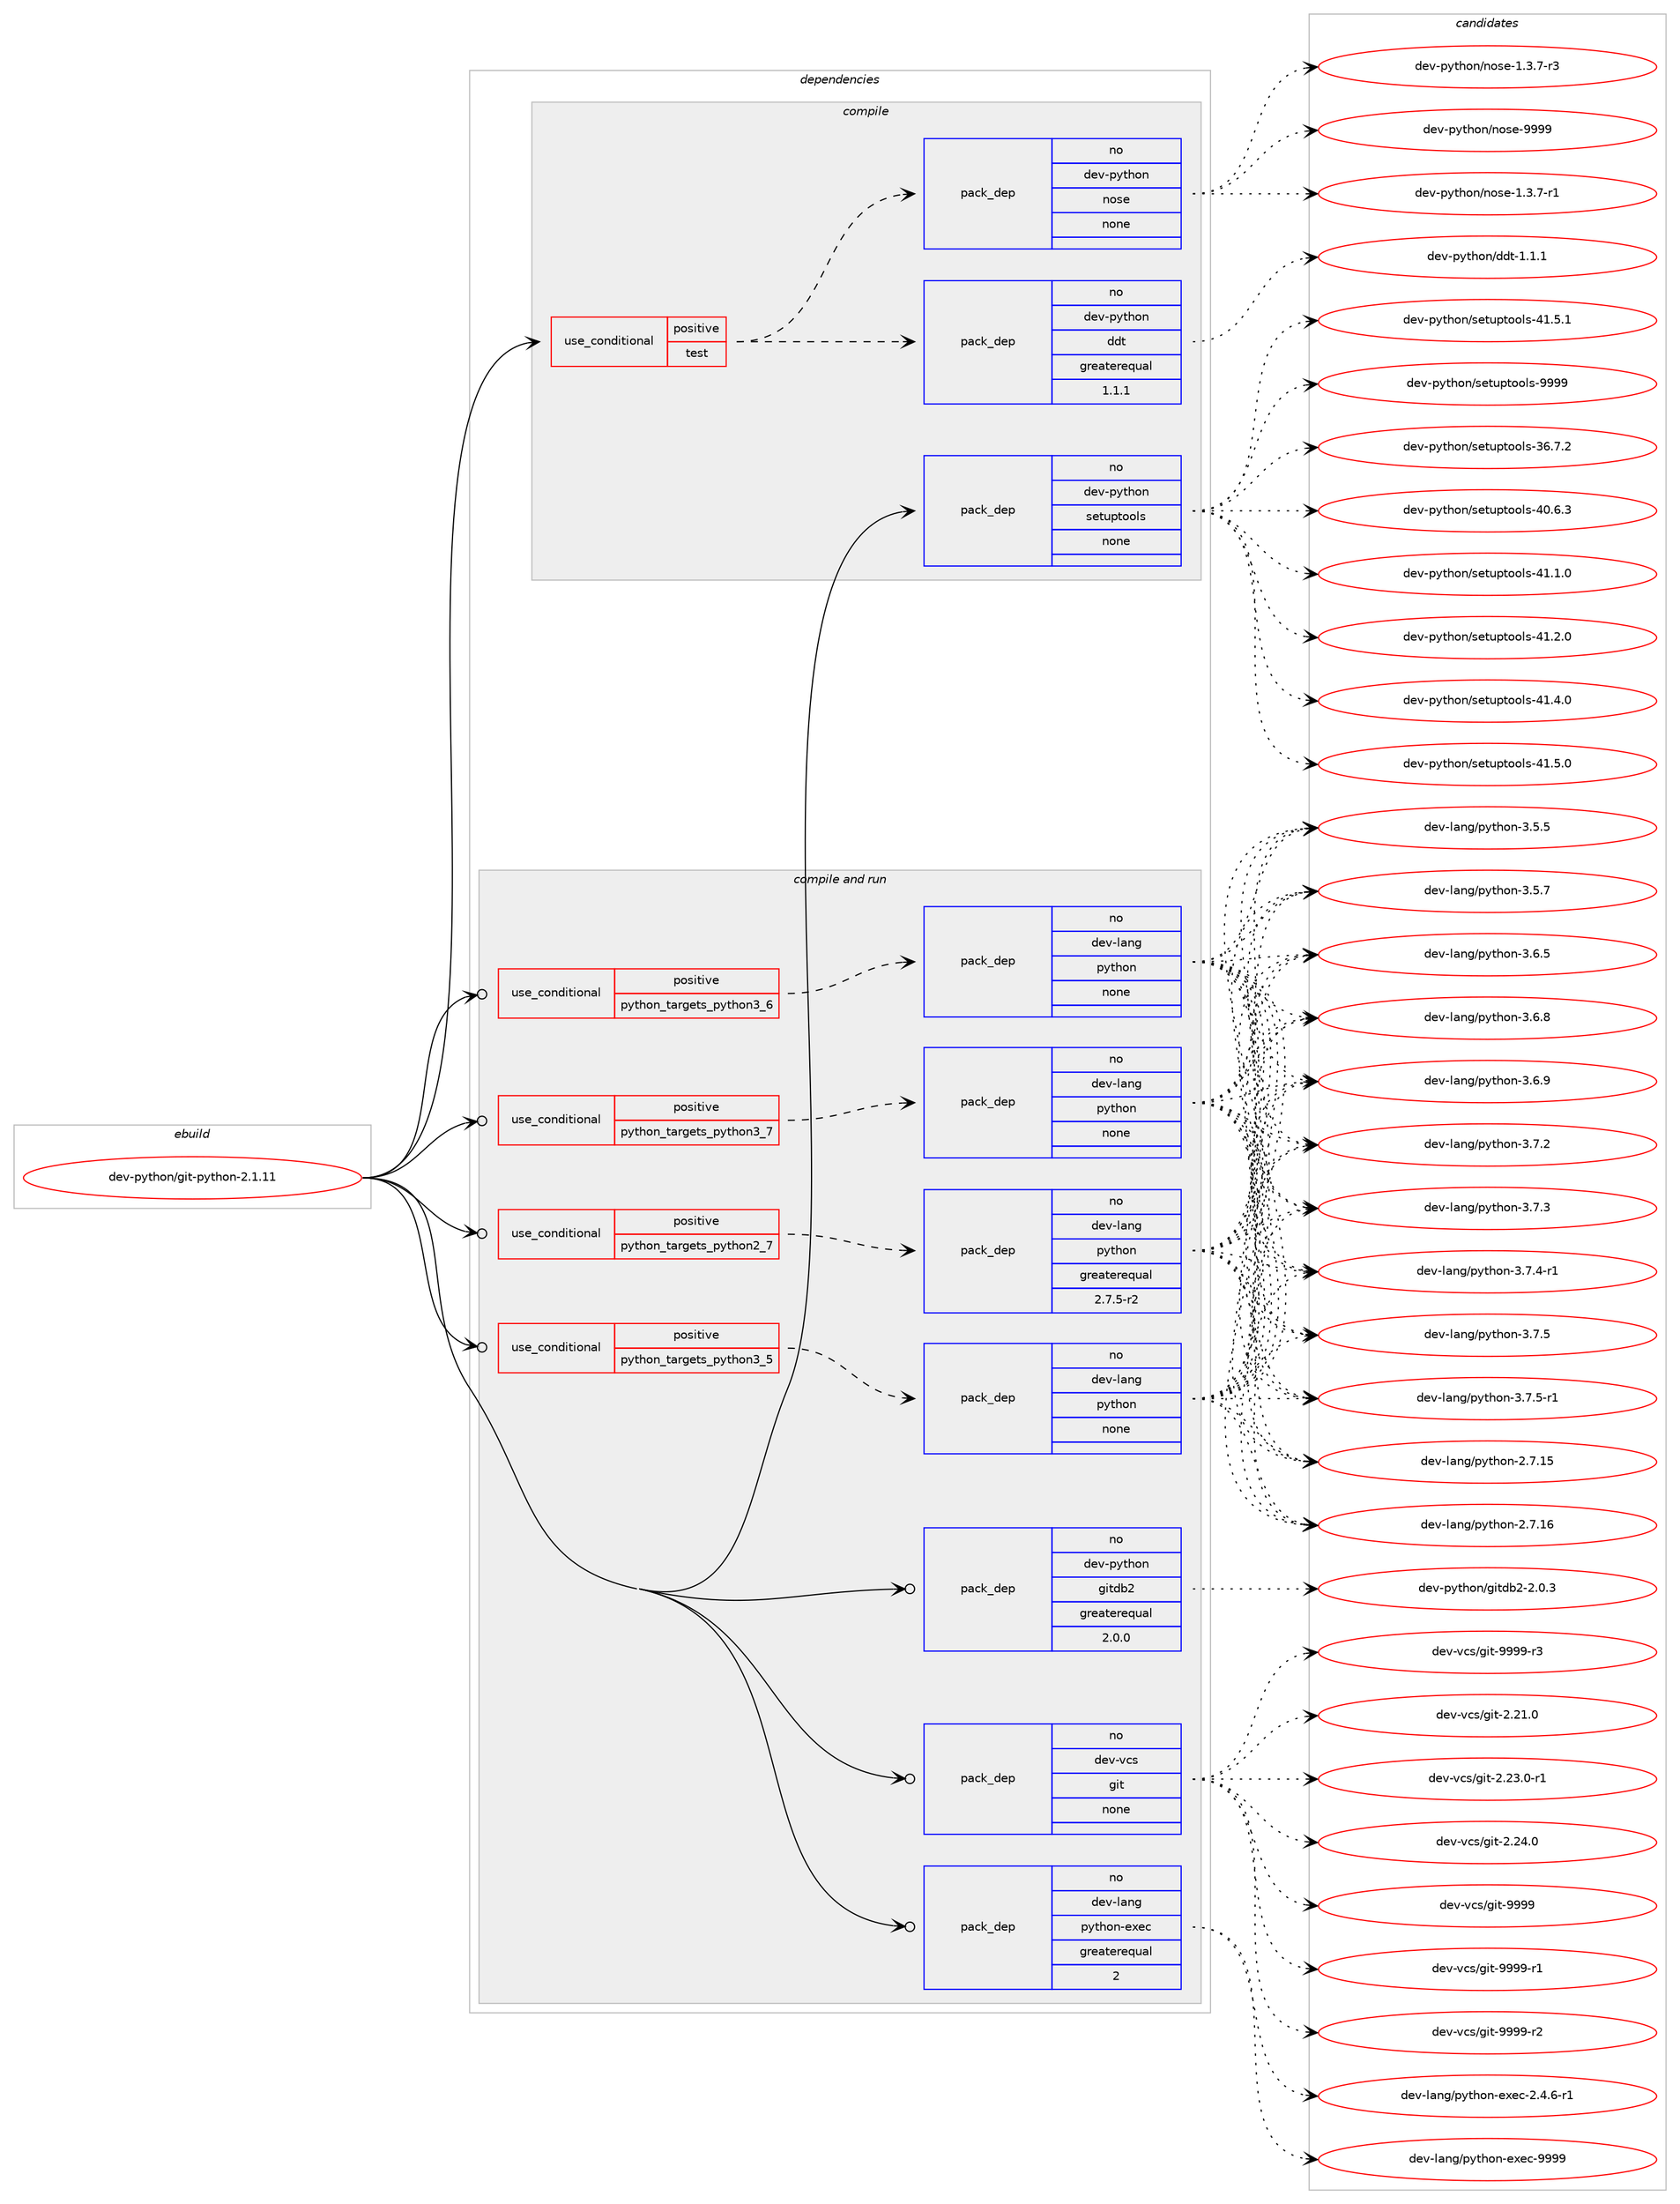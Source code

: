 digraph prolog {

# *************
# Graph options
# *************

newrank=true;
concentrate=true;
compound=true;
graph [rankdir=LR,fontname=Helvetica,fontsize=10,ranksep=1.5];#, ranksep=2.5, nodesep=0.2];
edge  [arrowhead=vee];
node  [fontname=Helvetica,fontsize=10];

# **********
# The ebuild
# **********

subgraph cluster_leftcol {
color=gray;
rank=same;
label=<<i>ebuild</i>>;
id [label="dev-python/git-python-2.1.11", color=red, width=4, href="../dev-python/git-python-2.1.11.svg"];
}

# ****************
# The dependencies
# ****************

subgraph cluster_midcol {
color=gray;
label=<<i>dependencies</i>>;
subgraph cluster_compile {
fillcolor="#eeeeee";
style=filled;
label=<<i>compile</i>>;
subgraph cond140012 {
dependency606635 [label=<<TABLE BORDER="0" CELLBORDER="1" CELLSPACING="0" CELLPADDING="4"><TR><TD ROWSPAN="3" CELLPADDING="10">use_conditional</TD></TR><TR><TD>positive</TD></TR><TR><TD>test</TD></TR></TABLE>>, shape=none, color=red];
subgraph pack454826 {
dependency606636 [label=<<TABLE BORDER="0" CELLBORDER="1" CELLSPACING="0" CELLPADDING="4" WIDTH="220"><TR><TD ROWSPAN="6" CELLPADDING="30">pack_dep</TD></TR><TR><TD WIDTH="110">no</TD></TR><TR><TD>dev-python</TD></TR><TR><TD>ddt</TD></TR><TR><TD>greaterequal</TD></TR><TR><TD>1.1.1</TD></TR></TABLE>>, shape=none, color=blue];
}
dependency606635:e -> dependency606636:w [weight=20,style="dashed",arrowhead="vee"];
subgraph pack454827 {
dependency606637 [label=<<TABLE BORDER="0" CELLBORDER="1" CELLSPACING="0" CELLPADDING="4" WIDTH="220"><TR><TD ROWSPAN="6" CELLPADDING="30">pack_dep</TD></TR><TR><TD WIDTH="110">no</TD></TR><TR><TD>dev-python</TD></TR><TR><TD>nose</TD></TR><TR><TD>none</TD></TR><TR><TD></TD></TR></TABLE>>, shape=none, color=blue];
}
dependency606635:e -> dependency606637:w [weight=20,style="dashed",arrowhead="vee"];
}
id:e -> dependency606635:w [weight=20,style="solid",arrowhead="vee"];
subgraph pack454828 {
dependency606638 [label=<<TABLE BORDER="0" CELLBORDER="1" CELLSPACING="0" CELLPADDING="4" WIDTH="220"><TR><TD ROWSPAN="6" CELLPADDING="30">pack_dep</TD></TR><TR><TD WIDTH="110">no</TD></TR><TR><TD>dev-python</TD></TR><TR><TD>setuptools</TD></TR><TR><TD>none</TD></TR><TR><TD></TD></TR></TABLE>>, shape=none, color=blue];
}
id:e -> dependency606638:w [weight=20,style="solid",arrowhead="vee"];
}
subgraph cluster_compileandrun {
fillcolor="#eeeeee";
style=filled;
label=<<i>compile and run</i>>;
subgraph cond140013 {
dependency606639 [label=<<TABLE BORDER="0" CELLBORDER="1" CELLSPACING="0" CELLPADDING="4"><TR><TD ROWSPAN="3" CELLPADDING="10">use_conditional</TD></TR><TR><TD>positive</TD></TR><TR><TD>python_targets_python2_7</TD></TR></TABLE>>, shape=none, color=red];
subgraph pack454829 {
dependency606640 [label=<<TABLE BORDER="0" CELLBORDER="1" CELLSPACING="0" CELLPADDING="4" WIDTH="220"><TR><TD ROWSPAN="6" CELLPADDING="30">pack_dep</TD></TR><TR><TD WIDTH="110">no</TD></TR><TR><TD>dev-lang</TD></TR><TR><TD>python</TD></TR><TR><TD>greaterequal</TD></TR><TR><TD>2.7.5-r2</TD></TR></TABLE>>, shape=none, color=blue];
}
dependency606639:e -> dependency606640:w [weight=20,style="dashed",arrowhead="vee"];
}
id:e -> dependency606639:w [weight=20,style="solid",arrowhead="odotvee"];
subgraph cond140014 {
dependency606641 [label=<<TABLE BORDER="0" CELLBORDER="1" CELLSPACING="0" CELLPADDING="4"><TR><TD ROWSPAN="3" CELLPADDING="10">use_conditional</TD></TR><TR><TD>positive</TD></TR><TR><TD>python_targets_python3_5</TD></TR></TABLE>>, shape=none, color=red];
subgraph pack454830 {
dependency606642 [label=<<TABLE BORDER="0" CELLBORDER="1" CELLSPACING="0" CELLPADDING="4" WIDTH="220"><TR><TD ROWSPAN="6" CELLPADDING="30">pack_dep</TD></TR><TR><TD WIDTH="110">no</TD></TR><TR><TD>dev-lang</TD></TR><TR><TD>python</TD></TR><TR><TD>none</TD></TR><TR><TD></TD></TR></TABLE>>, shape=none, color=blue];
}
dependency606641:e -> dependency606642:w [weight=20,style="dashed",arrowhead="vee"];
}
id:e -> dependency606641:w [weight=20,style="solid",arrowhead="odotvee"];
subgraph cond140015 {
dependency606643 [label=<<TABLE BORDER="0" CELLBORDER="1" CELLSPACING="0" CELLPADDING="4"><TR><TD ROWSPAN="3" CELLPADDING="10">use_conditional</TD></TR><TR><TD>positive</TD></TR><TR><TD>python_targets_python3_6</TD></TR></TABLE>>, shape=none, color=red];
subgraph pack454831 {
dependency606644 [label=<<TABLE BORDER="0" CELLBORDER="1" CELLSPACING="0" CELLPADDING="4" WIDTH="220"><TR><TD ROWSPAN="6" CELLPADDING="30">pack_dep</TD></TR><TR><TD WIDTH="110">no</TD></TR><TR><TD>dev-lang</TD></TR><TR><TD>python</TD></TR><TR><TD>none</TD></TR><TR><TD></TD></TR></TABLE>>, shape=none, color=blue];
}
dependency606643:e -> dependency606644:w [weight=20,style="dashed",arrowhead="vee"];
}
id:e -> dependency606643:w [weight=20,style="solid",arrowhead="odotvee"];
subgraph cond140016 {
dependency606645 [label=<<TABLE BORDER="0" CELLBORDER="1" CELLSPACING="0" CELLPADDING="4"><TR><TD ROWSPAN="3" CELLPADDING="10">use_conditional</TD></TR><TR><TD>positive</TD></TR><TR><TD>python_targets_python3_7</TD></TR></TABLE>>, shape=none, color=red];
subgraph pack454832 {
dependency606646 [label=<<TABLE BORDER="0" CELLBORDER="1" CELLSPACING="0" CELLPADDING="4" WIDTH="220"><TR><TD ROWSPAN="6" CELLPADDING="30">pack_dep</TD></TR><TR><TD WIDTH="110">no</TD></TR><TR><TD>dev-lang</TD></TR><TR><TD>python</TD></TR><TR><TD>none</TD></TR><TR><TD></TD></TR></TABLE>>, shape=none, color=blue];
}
dependency606645:e -> dependency606646:w [weight=20,style="dashed",arrowhead="vee"];
}
id:e -> dependency606645:w [weight=20,style="solid",arrowhead="odotvee"];
subgraph pack454833 {
dependency606647 [label=<<TABLE BORDER="0" CELLBORDER="1" CELLSPACING="0" CELLPADDING="4" WIDTH="220"><TR><TD ROWSPAN="6" CELLPADDING="30">pack_dep</TD></TR><TR><TD WIDTH="110">no</TD></TR><TR><TD>dev-lang</TD></TR><TR><TD>python-exec</TD></TR><TR><TD>greaterequal</TD></TR><TR><TD>2</TD></TR></TABLE>>, shape=none, color=blue];
}
id:e -> dependency606647:w [weight=20,style="solid",arrowhead="odotvee"];
subgraph pack454834 {
dependency606648 [label=<<TABLE BORDER="0" CELLBORDER="1" CELLSPACING="0" CELLPADDING="4" WIDTH="220"><TR><TD ROWSPAN="6" CELLPADDING="30">pack_dep</TD></TR><TR><TD WIDTH="110">no</TD></TR><TR><TD>dev-python</TD></TR><TR><TD>gitdb2</TD></TR><TR><TD>greaterequal</TD></TR><TR><TD>2.0.0</TD></TR></TABLE>>, shape=none, color=blue];
}
id:e -> dependency606648:w [weight=20,style="solid",arrowhead="odotvee"];
subgraph pack454835 {
dependency606649 [label=<<TABLE BORDER="0" CELLBORDER="1" CELLSPACING="0" CELLPADDING="4" WIDTH="220"><TR><TD ROWSPAN="6" CELLPADDING="30">pack_dep</TD></TR><TR><TD WIDTH="110">no</TD></TR><TR><TD>dev-vcs</TD></TR><TR><TD>git</TD></TR><TR><TD>none</TD></TR><TR><TD></TD></TR></TABLE>>, shape=none, color=blue];
}
id:e -> dependency606649:w [weight=20,style="solid",arrowhead="odotvee"];
}
subgraph cluster_run {
fillcolor="#eeeeee";
style=filled;
label=<<i>run</i>>;
}
}

# **************
# The candidates
# **************

subgraph cluster_choices {
rank=same;
color=gray;
label=<<i>candidates</i>>;

subgraph choice454826 {
color=black;
nodesep=1;
choice1001011184511212111610411111047100100116454946494649 [label="dev-python/ddt-1.1.1", color=red, width=4,href="../dev-python/ddt-1.1.1.svg"];
dependency606636:e -> choice1001011184511212111610411111047100100116454946494649:w [style=dotted,weight="100"];
}
subgraph choice454827 {
color=black;
nodesep=1;
choice10010111845112121116104111110471101111151014549465146554511449 [label="dev-python/nose-1.3.7-r1", color=red, width=4,href="../dev-python/nose-1.3.7-r1.svg"];
choice10010111845112121116104111110471101111151014549465146554511451 [label="dev-python/nose-1.3.7-r3", color=red, width=4,href="../dev-python/nose-1.3.7-r3.svg"];
choice10010111845112121116104111110471101111151014557575757 [label="dev-python/nose-9999", color=red, width=4,href="../dev-python/nose-9999.svg"];
dependency606637:e -> choice10010111845112121116104111110471101111151014549465146554511449:w [style=dotted,weight="100"];
dependency606637:e -> choice10010111845112121116104111110471101111151014549465146554511451:w [style=dotted,weight="100"];
dependency606637:e -> choice10010111845112121116104111110471101111151014557575757:w [style=dotted,weight="100"];
}
subgraph choice454828 {
color=black;
nodesep=1;
choice100101118451121211161041111104711510111611711211611111110811545515446554650 [label="dev-python/setuptools-36.7.2", color=red, width=4,href="../dev-python/setuptools-36.7.2.svg"];
choice100101118451121211161041111104711510111611711211611111110811545524846544651 [label="dev-python/setuptools-40.6.3", color=red, width=4,href="../dev-python/setuptools-40.6.3.svg"];
choice100101118451121211161041111104711510111611711211611111110811545524946494648 [label="dev-python/setuptools-41.1.0", color=red, width=4,href="../dev-python/setuptools-41.1.0.svg"];
choice100101118451121211161041111104711510111611711211611111110811545524946504648 [label="dev-python/setuptools-41.2.0", color=red, width=4,href="../dev-python/setuptools-41.2.0.svg"];
choice100101118451121211161041111104711510111611711211611111110811545524946524648 [label="dev-python/setuptools-41.4.0", color=red, width=4,href="../dev-python/setuptools-41.4.0.svg"];
choice100101118451121211161041111104711510111611711211611111110811545524946534648 [label="dev-python/setuptools-41.5.0", color=red, width=4,href="../dev-python/setuptools-41.5.0.svg"];
choice100101118451121211161041111104711510111611711211611111110811545524946534649 [label="dev-python/setuptools-41.5.1", color=red, width=4,href="../dev-python/setuptools-41.5.1.svg"];
choice10010111845112121116104111110471151011161171121161111111081154557575757 [label="dev-python/setuptools-9999", color=red, width=4,href="../dev-python/setuptools-9999.svg"];
dependency606638:e -> choice100101118451121211161041111104711510111611711211611111110811545515446554650:w [style=dotted,weight="100"];
dependency606638:e -> choice100101118451121211161041111104711510111611711211611111110811545524846544651:w [style=dotted,weight="100"];
dependency606638:e -> choice100101118451121211161041111104711510111611711211611111110811545524946494648:w [style=dotted,weight="100"];
dependency606638:e -> choice100101118451121211161041111104711510111611711211611111110811545524946504648:w [style=dotted,weight="100"];
dependency606638:e -> choice100101118451121211161041111104711510111611711211611111110811545524946524648:w [style=dotted,weight="100"];
dependency606638:e -> choice100101118451121211161041111104711510111611711211611111110811545524946534648:w [style=dotted,weight="100"];
dependency606638:e -> choice100101118451121211161041111104711510111611711211611111110811545524946534649:w [style=dotted,weight="100"];
dependency606638:e -> choice10010111845112121116104111110471151011161171121161111111081154557575757:w [style=dotted,weight="100"];
}
subgraph choice454829 {
color=black;
nodesep=1;
choice10010111845108971101034711212111610411111045504655464953 [label="dev-lang/python-2.7.15", color=red, width=4,href="../dev-lang/python-2.7.15.svg"];
choice10010111845108971101034711212111610411111045504655464954 [label="dev-lang/python-2.7.16", color=red, width=4,href="../dev-lang/python-2.7.16.svg"];
choice100101118451089711010347112121116104111110455146534653 [label="dev-lang/python-3.5.5", color=red, width=4,href="../dev-lang/python-3.5.5.svg"];
choice100101118451089711010347112121116104111110455146534655 [label="dev-lang/python-3.5.7", color=red, width=4,href="../dev-lang/python-3.5.7.svg"];
choice100101118451089711010347112121116104111110455146544653 [label="dev-lang/python-3.6.5", color=red, width=4,href="../dev-lang/python-3.6.5.svg"];
choice100101118451089711010347112121116104111110455146544656 [label="dev-lang/python-3.6.8", color=red, width=4,href="../dev-lang/python-3.6.8.svg"];
choice100101118451089711010347112121116104111110455146544657 [label="dev-lang/python-3.6.9", color=red, width=4,href="../dev-lang/python-3.6.9.svg"];
choice100101118451089711010347112121116104111110455146554650 [label="dev-lang/python-3.7.2", color=red, width=4,href="../dev-lang/python-3.7.2.svg"];
choice100101118451089711010347112121116104111110455146554651 [label="dev-lang/python-3.7.3", color=red, width=4,href="../dev-lang/python-3.7.3.svg"];
choice1001011184510897110103471121211161041111104551465546524511449 [label="dev-lang/python-3.7.4-r1", color=red, width=4,href="../dev-lang/python-3.7.4-r1.svg"];
choice100101118451089711010347112121116104111110455146554653 [label="dev-lang/python-3.7.5", color=red, width=4,href="../dev-lang/python-3.7.5.svg"];
choice1001011184510897110103471121211161041111104551465546534511449 [label="dev-lang/python-3.7.5-r1", color=red, width=4,href="../dev-lang/python-3.7.5-r1.svg"];
dependency606640:e -> choice10010111845108971101034711212111610411111045504655464953:w [style=dotted,weight="100"];
dependency606640:e -> choice10010111845108971101034711212111610411111045504655464954:w [style=dotted,weight="100"];
dependency606640:e -> choice100101118451089711010347112121116104111110455146534653:w [style=dotted,weight="100"];
dependency606640:e -> choice100101118451089711010347112121116104111110455146534655:w [style=dotted,weight="100"];
dependency606640:e -> choice100101118451089711010347112121116104111110455146544653:w [style=dotted,weight="100"];
dependency606640:e -> choice100101118451089711010347112121116104111110455146544656:w [style=dotted,weight="100"];
dependency606640:e -> choice100101118451089711010347112121116104111110455146544657:w [style=dotted,weight="100"];
dependency606640:e -> choice100101118451089711010347112121116104111110455146554650:w [style=dotted,weight="100"];
dependency606640:e -> choice100101118451089711010347112121116104111110455146554651:w [style=dotted,weight="100"];
dependency606640:e -> choice1001011184510897110103471121211161041111104551465546524511449:w [style=dotted,weight="100"];
dependency606640:e -> choice100101118451089711010347112121116104111110455146554653:w [style=dotted,weight="100"];
dependency606640:e -> choice1001011184510897110103471121211161041111104551465546534511449:w [style=dotted,weight="100"];
}
subgraph choice454830 {
color=black;
nodesep=1;
choice10010111845108971101034711212111610411111045504655464953 [label="dev-lang/python-2.7.15", color=red, width=4,href="../dev-lang/python-2.7.15.svg"];
choice10010111845108971101034711212111610411111045504655464954 [label="dev-lang/python-2.7.16", color=red, width=4,href="../dev-lang/python-2.7.16.svg"];
choice100101118451089711010347112121116104111110455146534653 [label="dev-lang/python-3.5.5", color=red, width=4,href="../dev-lang/python-3.5.5.svg"];
choice100101118451089711010347112121116104111110455146534655 [label="dev-lang/python-3.5.7", color=red, width=4,href="../dev-lang/python-3.5.7.svg"];
choice100101118451089711010347112121116104111110455146544653 [label="dev-lang/python-3.6.5", color=red, width=4,href="../dev-lang/python-3.6.5.svg"];
choice100101118451089711010347112121116104111110455146544656 [label="dev-lang/python-3.6.8", color=red, width=4,href="../dev-lang/python-3.6.8.svg"];
choice100101118451089711010347112121116104111110455146544657 [label="dev-lang/python-3.6.9", color=red, width=4,href="../dev-lang/python-3.6.9.svg"];
choice100101118451089711010347112121116104111110455146554650 [label="dev-lang/python-3.7.2", color=red, width=4,href="../dev-lang/python-3.7.2.svg"];
choice100101118451089711010347112121116104111110455146554651 [label="dev-lang/python-3.7.3", color=red, width=4,href="../dev-lang/python-3.7.3.svg"];
choice1001011184510897110103471121211161041111104551465546524511449 [label="dev-lang/python-3.7.4-r1", color=red, width=4,href="../dev-lang/python-3.7.4-r1.svg"];
choice100101118451089711010347112121116104111110455146554653 [label="dev-lang/python-3.7.5", color=red, width=4,href="../dev-lang/python-3.7.5.svg"];
choice1001011184510897110103471121211161041111104551465546534511449 [label="dev-lang/python-3.7.5-r1", color=red, width=4,href="../dev-lang/python-3.7.5-r1.svg"];
dependency606642:e -> choice10010111845108971101034711212111610411111045504655464953:w [style=dotted,weight="100"];
dependency606642:e -> choice10010111845108971101034711212111610411111045504655464954:w [style=dotted,weight="100"];
dependency606642:e -> choice100101118451089711010347112121116104111110455146534653:w [style=dotted,weight="100"];
dependency606642:e -> choice100101118451089711010347112121116104111110455146534655:w [style=dotted,weight="100"];
dependency606642:e -> choice100101118451089711010347112121116104111110455146544653:w [style=dotted,weight="100"];
dependency606642:e -> choice100101118451089711010347112121116104111110455146544656:w [style=dotted,weight="100"];
dependency606642:e -> choice100101118451089711010347112121116104111110455146544657:w [style=dotted,weight="100"];
dependency606642:e -> choice100101118451089711010347112121116104111110455146554650:w [style=dotted,weight="100"];
dependency606642:e -> choice100101118451089711010347112121116104111110455146554651:w [style=dotted,weight="100"];
dependency606642:e -> choice1001011184510897110103471121211161041111104551465546524511449:w [style=dotted,weight="100"];
dependency606642:e -> choice100101118451089711010347112121116104111110455146554653:w [style=dotted,weight="100"];
dependency606642:e -> choice1001011184510897110103471121211161041111104551465546534511449:w [style=dotted,weight="100"];
}
subgraph choice454831 {
color=black;
nodesep=1;
choice10010111845108971101034711212111610411111045504655464953 [label="dev-lang/python-2.7.15", color=red, width=4,href="../dev-lang/python-2.7.15.svg"];
choice10010111845108971101034711212111610411111045504655464954 [label="dev-lang/python-2.7.16", color=red, width=4,href="../dev-lang/python-2.7.16.svg"];
choice100101118451089711010347112121116104111110455146534653 [label="dev-lang/python-3.5.5", color=red, width=4,href="../dev-lang/python-3.5.5.svg"];
choice100101118451089711010347112121116104111110455146534655 [label="dev-lang/python-3.5.7", color=red, width=4,href="../dev-lang/python-3.5.7.svg"];
choice100101118451089711010347112121116104111110455146544653 [label="dev-lang/python-3.6.5", color=red, width=4,href="../dev-lang/python-3.6.5.svg"];
choice100101118451089711010347112121116104111110455146544656 [label="dev-lang/python-3.6.8", color=red, width=4,href="../dev-lang/python-3.6.8.svg"];
choice100101118451089711010347112121116104111110455146544657 [label="dev-lang/python-3.6.9", color=red, width=4,href="../dev-lang/python-3.6.9.svg"];
choice100101118451089711010347112121116104111110455146554650 [label="dev-lang/python-3.7.2", color=red, width=4,href="../dev-lang/python-3.7.2.svg"];
choice100101118451089711010347112121116104111110455146554651 [label="dev-lang/python-3.7.3", color=red, width=4,href="../dev-lang/python-3.7.3.svg"];
choice1001011184510897110103471121211161041111104551465546524511449 [label="dev-lang/python-3.7.4-r1", color=red, width=4,href="../dev-lang/python-3.7.4-r1.svg"];
choice100101118451089711010347112121116104111110455146554653 [label="dev-lang/python-3.7.5", color=red, width=4,href="../dev-lang/python-3.7.5.svg"];
choice1001011184510897110103471121211161041111104551465546534511449 [label="dev-lang/python-3.7.5-r1", color=red, width=4,href="../dev-lang/python-3.7.5-r1.svg"];
dependency606644:e -> choice10010111845108971101034711212111610411111045504655464953:w [style=dotted,weight="100"];
dependency606644:e -> choice10010111845108971101034711212111610411111045504655464954:w [style=dotted,weight="100"];
dependency606644:e -> choice100101118451089711010347112121116104111110455146534653:w [style=dotted,weight="100"];
dependency606644:e -> choice100101118451089711010347112121116104111110455146534655:w [style=dotted,weight="100"];
dependency606644:e -> choice100101118451089711010347112121116104111110455146544653:w [style=dotted,weight="100"];
dependency606644:e -> choice100101118451089711010347112121116104111110455146544656:w [style=dotted,weight="100"];
dependency606644:e -> choice100101118451089711010347112121116104111110455146544657:w [style=dotted,weight="100"];
dependency606644:e -> choice100101118451089711010347112121116104111110455146554650:w [style=dotted,weight="100"];
dependency606644:e -> choice100101118451089711010347112121116104111110455146554651:w [style=dotted,weight="100"];
dependency606644:e -> choice1001011184510897110103471121211161041111104551465546524511449:w [style=dotted,weight="100"];
dependency606644:e -> choice100101118451089711010347112121116104111110455146554653:w [style=dotted,weight="100"];
dependency606644:e -> choice1001011184510897110103471121211161041111104551465546534511449:w [style=dotted,weight="100"];
}
subgraph choice454832 {
color=black;
nodesep=1;
choice10010111845108971101034711212111610411111045504655464953 [label="dev-lang/python-2.7.15", color=red, width=4,href="../dev-lang/python-2.7.15.svg"];
choice10010111845108971101034711212111610411111045504655464954 [label="dev-lang/python-2.7.16", color=red, width=4,href="../dev-lang/python-2.7.16.svg"];
choice100101118451089711010347112121116104111110455146534653 [label="dev-lang/python-3.5.5", color=red, width=4,href="../dev-lang/python-3.5.5.svg"];
choice100101118451089711010347112121116104111110455146534655 [label="dev-lang/python-3.5.7", color=red, width=4,href="../dev-lang/python-3.5.7.svg"];
choice100101118451089711010347112121116104111110455146544653 [label="dev-lang/python-3.6.5", color=red, width=4,href="../dev-lang/python-3.6.5.svg"];
choice100101118451089711010347112121116104111110455146544656 [label="dev-lang/python-3.6.8", color=red, width=4,href="../dev-lang/python-3.6.8.svg"];
choice100101118451089711010347112121116104111110455146544657 [label="dev-lang/python-3.6.9", color=red, width=4,href="../dev-lang/python-3.6.9.svg"];
choice100101118451089711010347112121116104111110455146554650 [label="dev-lang/python-3.7.2", color=red, width=4,href="../dev-lang/python-3.7.2.svg"];
choice100101118451089711010347112121116104111110455146554651 [label="dev-lang/python-3.7.3", color=red, width=4,href="../dev-lang/python-3.7.3.svg"];
choice1001011184510897110103471121211161041111104551465546524511449 [label="dev-lang/python-3.7.4-r1", color=red, width=4,href="../dev-lang/python-3.7.4-r1.svg"];
choice100101118451089711010347112121116104111110455146554653 [label="dev-lang/python-3.7.5", color=red, width=4,href="../dev-lang/python-3.7.5.svg"];
choice1001011184510897110103471121211161041111104551465546534511449 [label="dev-lang/python-3.7.5-r1", color=red, width=4,href="../dev-lang/python-3.7.5-r1.svg"];
dependency606646:e -> choice10010111845108971101034711212111610411111045504655464953:w [style=dotted,weight="100"];
dependency606646:e -> choice10010111845108971101034711212111610411111045504655464954:w [style=dotted,weight="100"];
dependency606646:e -> choice100101118451089711010347112121116104111110455146534653:w [style=dotted,weight="100"];
dependency606646:e -> choice100101118451089711010347112121116104111110455146534655:w [style=dotted,weight="100"];
dependency606646:e -> choice100101118451089711010347112121116104111110455146544653:w [style=dotted,weight="100"];
dependency606646:e -> choice100101118451089711010347112121116104111110455146544656:w [style=dotted,weight="100"];
dependency606646:e -> choice100101118451089711010347112121116104111110455146544657:w [style=dotted,weight="100"];
dependency606646:e -> choice100101118451089711010347112121116104111110455146554650:w [style=dotted,weight="100"];
dependency606646:e -> choice100101118451089711010347112121116104111110455146554651:w [style=dotted,weight="100"];
dependency606646:e -> choice1001011184510897110103471121211161041111104551465546524511449:w [style=dotted,weight="100"];
dependency606646:e -> choice100101118451089711010347112121116104111110455146554653:w [style=dotted,weight="100"];
dependency606646:e -> choice1001011184510897110103471121211161041111104551465546534511449:w [style=dotted,weight="100"];
}
subgraph choice454833 {
color=black;
nodesep=1;
choice10010111845108971101034711212111610411111045101120101994550465246544511449 [label="dev-lang/python-exec-2.4.6-r1", color=red, width=4,href="../dev-lang/python-exec-2.4.6-r1.svg"];
choice10010111845108971101034711212111610411111045101120101994557575757 [label="dev-lang/python-exec-9999", color=red, width=4,href="../dev-lang/python-exec-9999.svg"];
dependency606647:e -> choice10010111845108971101034711212111610411111045101120101994550465246544511449:w [style=dotted,weight="100"];
dependency606647:e -> choice10010111845108971101034711212111610411111045101120101994557575757:w [style=dotted,weight="100"];
}
subgraph choice454834 {
color=black;
nodesep=1;
choice10010111845112121116104111110471031051161009850455046484651 [label="dev-python/gitdb2-2.0.3", color=red, width=4,href="../dev-python/gitdb2-2.0.3.svg"];
dependency606648:e -> choice10010111845112121116104111110471031051161009850455046484651:w [style=dotted,weight="100"];
}
subgraph choice454835 {
color=black;
nodesep=1;
choice10010111845118991154710310511645504650494648 [label="dev-vcs/git-2.21.0", color=red, width=4,href="../dev-vcs/git-2.21.0.svg"];
choice100101118451189911547103105116455046505146484511449 [label="dev-vcs/git-2.23.0-r1", color=red, width=4,href="../dev-vcs/git-2.23.0-r1.svg"];
choice10010111845118991154710310511645504650524648 [label="dev-vcs/git-2.24.0", color=red, width=4,href="../dev-vcs/git-2.24.0.svg"];
choice1001011184511899115471031051164557575757 [label="dev-vcs/git-9999", color=red, width=4,href="../dev-vcs/git-9999.svg"];
choice10010111845118991154710310511645575757574511449 [label="dev-vcs/git-9999-r1", color=red, width=4,href="../dev-vcs/git-9999-r1.svg"];
choice10010111845118991154710310511645575757574511450 [label="dev-vcs/git-9999-r2", color=red, width=4,href="../dev-vcs/git-9999-r2.svg"];
choice10010111845118991154710310511645575757574511451 [label="dev-vcs/git-9999-r3", color=red, width=4,href="../dev-vcs/git-9999-r3.svg"];
dependency606649:e -> choice10010111845118991154710310511645504650494648:w [style=dotted,weight="100"];
dependency606649:e -> choice100101118451189911547103105116455046505146484511449:w [style=dotted,weight="100"];
dependency606649:e -> choice10010111845118991154710310511645504650524648:w [style=dotted,weight="100"];
dependency606649:e -> choice1001011184511899115471031051164557575757:w [style=dotted,weight="100"];
dependency606649:e -> choice10010111845118991154710310511645575757574511449:w [style=dotted,weight="100"];
dependency606649:e -> choice10010111845118991154710310511645575757574511450:w [style=dotted,weight="100"];
dependency606649:e -> choice10010111845118991154710310511645575757574511451:w [style=dotted,weight="100"];
}
}

}
